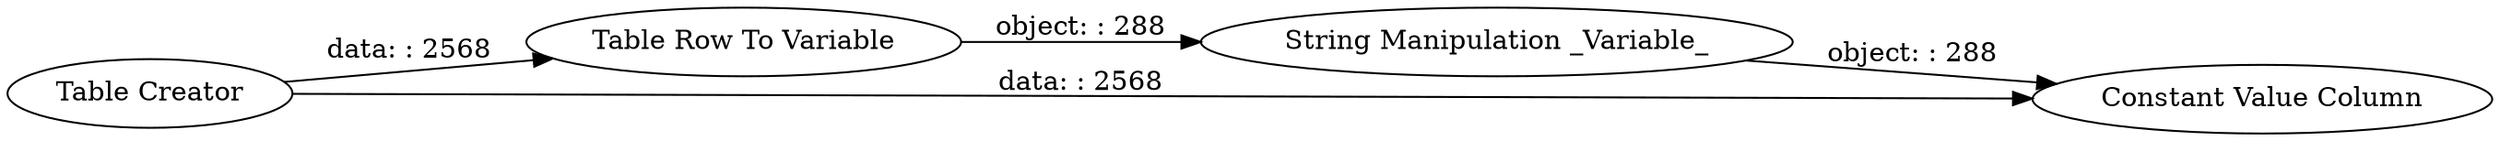 digraph {
	"8912468352580738958_4" [label="Table Row To Variable"]
	"8912468352580738958_3" [label="Constant Value Column"]
	"8912468352580738958_2" [label="String Manipulation _Variable_"]
	"8912468352580738958_1" [label="Table Creator"]
	"8912468352580738958_4" -> "8912468352580738958_2" [label="object: : 288"]
	"8912468352580738958_1" -> "8912468352580738958_4" [label="data: : 2568"]
	"8912468352580738958_2" -> "8912468352580738958_3" [label="object: : 288"]
	"8912468352580738958_1" -> "8912468352580738958_3" [label="data: : 2568"]
	rankdir=LR
}
